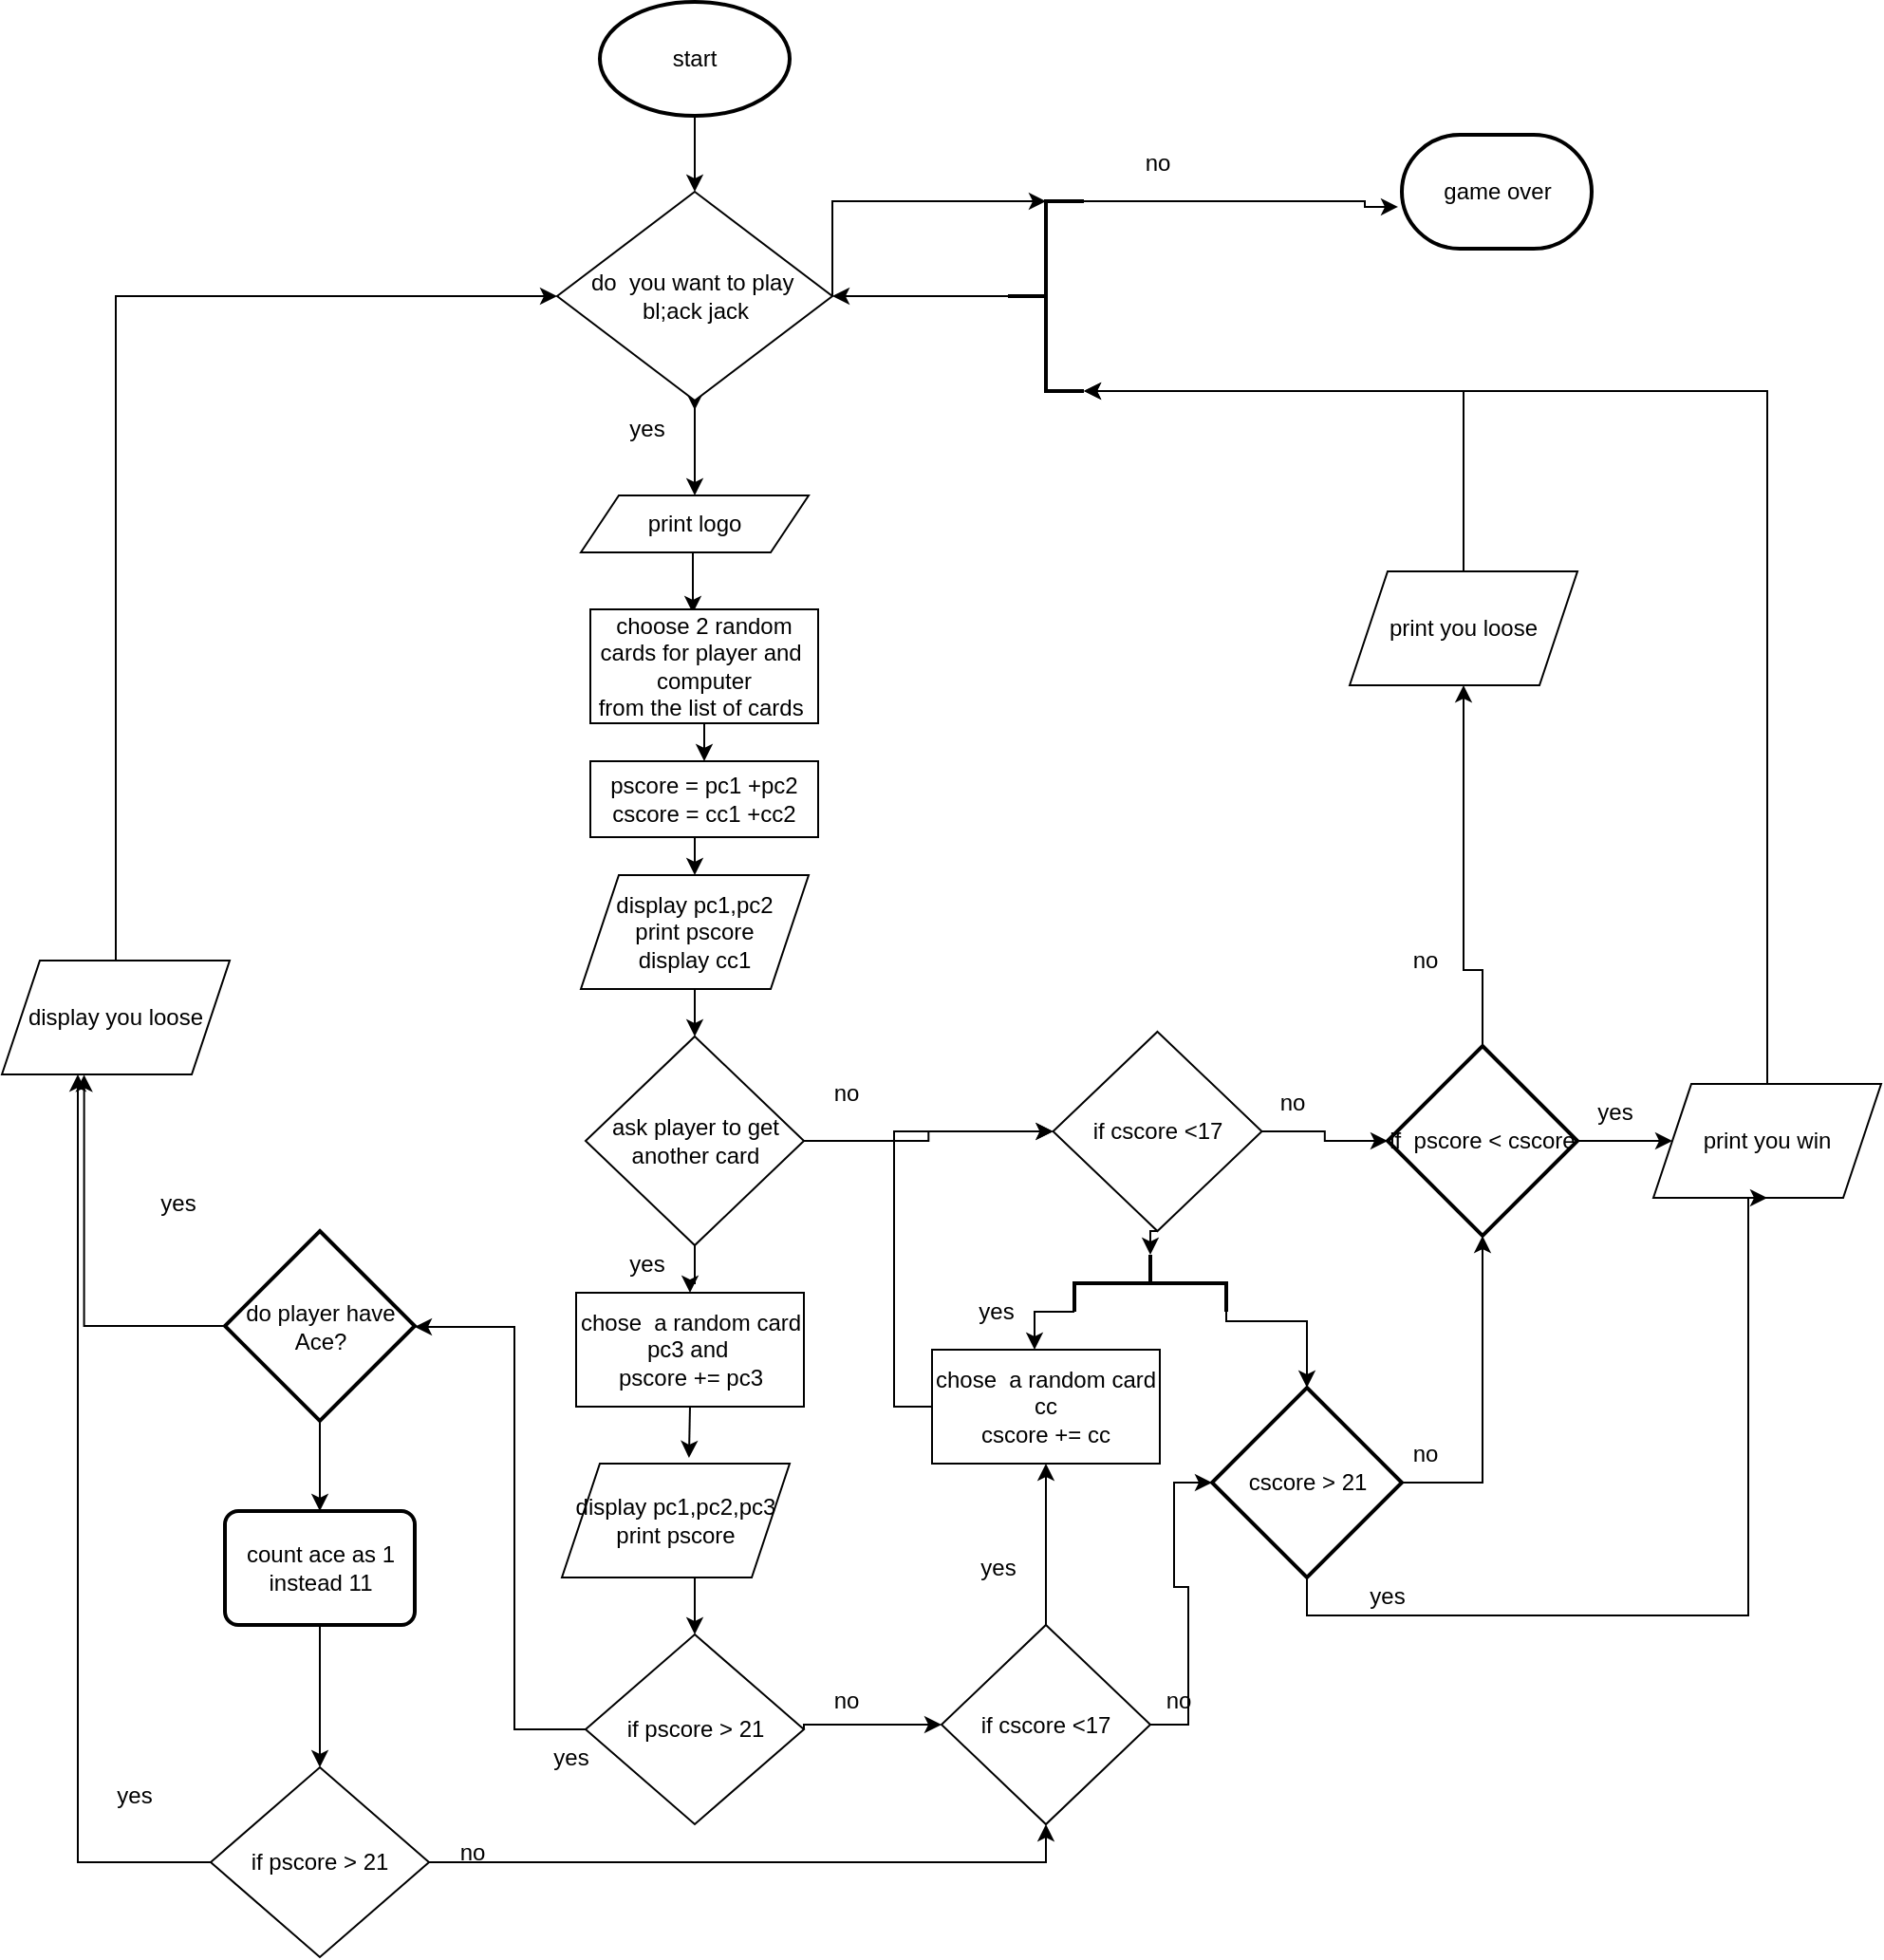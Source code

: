 <mxfile version="16.5.1" type="device"><diagram id="gMjcbbOvwy6ZNvXPglu4" name="Page-1"><mxGraphModel dx="1108" dy="853" grid="1" gridSize="10" guides="1" tooltips="1" connect="1" arrows="1" fold="1" page="1" pageScale="1" pageWidth="850" pageHeight="1100" math="0" shadow="0"><root><mxCell id="0"/><mxCell id="1" parent="0"/><mxCell id="al_bcj8Ot5jsso7Ou37q-3" style="edgeStyle=orthogonalEdgeStyle;rounded=0;orthogonalLoop=1;jettySize=auto;html=1;exitX=0.5;exitY=1;exitDx=0;exitDy=0;exitPerimeter=0;entryX=0.5;entryY=0;entryDx=0;entryDy=0;" parent="1" source="al_bcj8Ot5jsso7Ou37q-1" target="xNWnUozoNT_fp6yqKepe-1" edge="1"><mxGeometry relative="1" as="geometry"><mxPoint x="370" y="150" as="targetPoint"/></mxGeometry></mxCell><mxCell id="al_bcj8Ot5jsso7Ou37q-1" value="start" style="strokeWidth=2;html=1;shape=mxgraph.flowchart.start_1;whiteSpace=wrap;" parent="1" vertex="1"><mxGeometry x="325" y="50" width="100" height="60" as="geometry"/></mxCell><mxCell id="xNWnUozoNT_fp6yqKepe-4" style="edgeStyle=orthogonalEdgeStyle;rounded=0;orthogonalLoop=1;jettySize=auto;html=1;exitX=0.5;exitY=1;exitDx=0;exitDy=0;entryX=0;entryY=0.5;entryDx=0;entryDy=0;entryPerimeter=0;" parent="1" source="xNWnUozoNT_fp6yqKepe-1" edge="1"><mxGeometry relative="1" as="geometry"><mxPoint x="375" y="265" as="targetPoint"/></mxGeometry></mxCell><mxCell id="xNWnUozoNT_fp6yqKepe-7" style="edgeStyle=orthogonalEdgeStyle;rounded=0;orthogonalLoop=1;jettySize=auto;html=1;entryX=-0.02;entryY=0.633;entryDx=0;entryDy=0;entryPerimeter=0;exitX=1;exitY=0;exitDx=0;exitDy=0;exitPerimeter=0;" parent="1" source="h0ppv_CniVzNlzbwOUkV-24" target="xNWnUozoNT_fp6yqKepe-6" edge="1"><mxGeometry relative="1" as="geometry"><mxPoint x="630" y="140" as="sourcePoint"/><Array as="points"><mxPoint x="728" y="155"/></Array></mxGeometry></mxCell><mxCell id="xNWnUozoNT_fp6yqKepe-12" style="edgeStyle=orthogonalEdgeStyle;rounded=0;orthogonalLoop=1;jettySize=auto;html=1;exitX=0.5;exitY=1;exitDx=0;exitDy=0;" parent="1" source="xNWnUozoNT_fp6yqKepe-1" target="xNWnUozoNT_fp6yqKepe-11" edge="1"><mxGeometry relative="1" as="geometry"/></mxCell><mxCell id="h0ppv_CniVzNlzbwOUkV-28" style="edgeStyle=orthogonalEdgeStyle;rounded=0;orthogonalLoop=1;jettySize=auto;html=1;exitX=1;exitY=0.5;exitDx=0;exitDy=0;entryX=0.5;entryY=0;entryDx=0;entryDy=0;entryPerimeter=0;" edge="1" parent="1" source="xNWnUozoNT_fp6yqKepe-1" target="h0ppv_CniVzNlzbwOUkV-24"><mxGeometry relative="1" as="geometry"><Array as="points"><mxPoint x="448" y="155"/></Array></mxGeometry></mxCell><mxCell id="xNWnUozoNT_fp6yqKepe-1" value="do&amp;nbsp; you want to play&amp;nbsp;&lt;br&gt;bl;ack jack" style="rhombus;whiteSpace=wrap;html=1;" parent="1" vertex="1"><mxGeometry x="302.5" y="150" width="145" height="110" as="geometry"/></mxCell><mxCell id="xNWnUozoNT_fp6yqKepe-6" value="game over" style="strokeWidth=2;html=1;shape=mxgraph.flowchart.terminator;whiteSpace=wrap;" parent="1" vertex="1"><mxGeometry x="747.5" y="120" width="100" height="60" as="geometry"/></mxCell><mxCell id="xNWnUozoNT_fp6yqKepe-8" value="no" style="text;html=1;strokeColor=none;fillColor=none;align=center;verticalAlign=middle;whiteSpace=wrap;rounded=0;" parent="1" vertex="1"><mxGeometry x="590" y="120" width="57.5" height="30" as="geometry"/></mxCell><mxCell id="xNWnUozoNT_fp6yqKepe-9" value="yes" style="text;html=1;strokeColor=none;fillColor=none;align=center;verticalAlign=middle;whiteSpace=wrap;rounded=0;" parent="1" vertex="1"><mxGeometry x="320" y="260" width="60" height="30" as="geometry"/></mxCell><mxCell id="xNWnUozoNT_fp6yqKepe-14" style="edgeStyle=orthogonalEdgeStyle;rounded=0;orthogonalLoop=1;jettySize=auto;html=1;exitX=0.5;exitY=1;exitDx=0;exitDy=0;entryX=0.45;entryY=0.033;entryDx=0;entryDy=0;entryPerimeter=0;" parent="1" source="xNWnUozoNT_fp6yqKepe-11" target="xNWnUozoNT_fp6yqKepe-13" edge="1"><mxGeometry relative="1" as="geometry"/></mxCell><mxCell id="xNWnUozoNT_fp6yqKepe-11" value="print logo" style="shape=parallelogram;perimeter=parallelogramPerimeter;whiteSpace=wrap;html=1;fixedSize=1;" parent="1" vertex="1"><mxGeometry x="315" y="310" width="120" height="30" as="geometry"/></mxCell><mxCell id="xNWnUozoNT_fp6yqKepe-16" style="edgeStyle=orthogonalEdgeStyle;rounded=0;orthogonalLoop=1;jettySize=auto;html=1;exitX=0.5;exitY=1;exitDx=0;exitDy=0;entryX=0.5;entryY=0;entryDx=0;entryDy=0;" parent="1" source="xNWnUozoNT_fp6yqKepe-13" target="xNWnUozoNT_fp6yqKepe-15" edge="1"><mxGeometry relative="1" as="geometry"/></mxCell><mxCell id="xNWnUozoNT_fp6yqKepe-13" value="choose 2 random cards for player and&amp;nbsp;&lt;br&gt;computer&lt;br&gt;from the list of cards&amp;nbsp;" style="rounded=0;whiteSpace=wrap;html=1;" parent="1" vertex="1"><mxGeometry x="320" y="370" width="120" height="60" as="geometry"/></mxCell><mxCell id="xNWnUozoNT_fp6yqKepe-18" style="edgeStyle=orthogonalEdgeStyle;rounded=0;orthogonalLoop=1;jettySize=auto;html=1;exitX=0.5;exitY=1;exitDx=0;exitDy=0;entryX=0.5;entryY=0;entryDx=0;entryDy=0;" parent="1" source="xNWnUozoNT_fp6yqKepe-15" target="xNWnUozoNT_fp6yqKepe-17" edge="1"><mxGeometry relative="1" as="geometry"/></mxCell><mxCell id="xNWnUozoNT_fp6yqKepe-15" value="pscore = pc1 +pc2&lt;br&gt;cscore = cc1 +cc2" style="rounded=0;whiteSpace=wrap;html=1;" parent="1" vertex="1"><mxGeometry x="320" y="450" width="120" height="40" as="geometry"/></mxCell><mxCell id="h0ppv_CniVzNlzbwOUkV-1" style="edgeStyle=orthogonalEdgeStyle;rounded=0;orthogonalLoop=1;jettySize=auto;html=1;exitX=0.5;exitY=1;exitDx=0;exitDy=0;entryX=0.5;entryY=0;entryDx=0;entryDy=0;" edge="1" parent="1" source="xNWnUozoNT_fp6yqKepe-17" target="xNWnUozoNT_fp6yqKepe-19"><mxGeometry relative="1" as="geometry"/></mxCell><mxCell id="xNWnUozoNT_fp6yqKepe-17" value="display pc1,pc2&lt;br&gt;print pscore&lt;br&gt;display cc1" style="shape=parallelogram;perimeter=parallelogramPerimeter;whiteSpace=wrap;html=1;fixedSize=1;" parent="1" vertex="1"><mxGeometry x="315" y="510" width="120" height="60" as="geometry"/></mxCell><mxCell id="h0ppv_CniVzNlzbwOUkV-2" style="edgeStyle=orthogonalEdgeStyle;rounded=0;orthogonalLoop=1;jettySize=auto;html=1;exitX=1;exitY=0.5;exitDx=0;exitDy=0;entryX=0;entryY=0.5;entryDx=0;entryDy=0;" edge="1" parent="1" source="xNWnUozoNT_fp6yqKepe-19" target="h0ppv_CniVzNlzbwOUkV-17"><mxGeometry relative="1" as="geometry"><mxPoint x="500" y="645" as="targetPoint"/></mxGeometry></mxCell><mxCell id="h0ppv_CniVzNlzbwOUkV-3" style="edgeStyle=orthogonalEdgeStyle;rounded=0;orthogonalLoop=1;jettySize=auto;html=1;exitX=0.5;exitY=1;exitDx=0;exitDy=0;" edge="1" parent="1" source="xNWnUozoNT_fp6yqKepe-19" target="h0ppv_CniVzNlzbwOUkV-6"><mxGeometry relative="1" as="geometry"><mxPoint x="370" y="750" as="targetPoint"/></mxGeometry></mxCell><mxCell id="xNWnUozoNT_fp6yqKepe-19" value="ask player to get&lt;br&gt;another card" style="rhombus;whiteSpace=wrap;html=1;" parent="1" vertex="1"><mxGeometry x="317.5" y="595" width="115" height="110" as="geometry"/></mxCell><mxCell id="h0ppv_CniVzNlzbwOUkV-4" value="yes" style="text;html=1;strokeColor=none;fillColor=none;align=center;verticalAlign=middle;whiteSpace=wrap;rounded=0;" vertex="1" parent="1"><mxGeometry x="320" y="700" width="60" height="30" as="geometry"/></mxCell><mxCell id="h0ppv_CniVzNlzbwOUkV-5" value="no" style="text;html=1;strokeColor=none;fillColor=none;align=center;verticalAlign=middle;whiteSpace=wrap;rounded=0;" vertex="1" parent="1"><mxGeometry x="425" y="610" width="60" height="30" as="geometry"/></mxCell><mxCell id="h0ppv_CniVzNlzbwOUkV-8" style="edgeStyle=orthogonalEdgeStyle;rounded=0;orthogonalLoop=1;jettySize=auto;html=1;exitX=0.5;exitY=1;exitDx=0;exitDy=0;entryX=0.558;entryY=-0.05;entryDx=0;entryDy=0;entryPerimeter=0;" edge="1" parent="1" source="h0ppv_CniVzNlzbwOUkV-6" target="h0ppv_CniVzNlzbwOUkV-39"><mxGeometry relative="1" as="geometry"><mxPoint x="375" y="810" as="targetPoint"/></mxGeometry></mxCell><mxCell id="h0ppv_CniVzNlzbwOUkV-6" value="chose&amp;nbsp; a random card&lt;br&gt;pc3 and&amp;nbsp;&lt;br&gt;pscore += pc3" style="rounded=0;whiteSpace=wrap;html=1;" vertex="1" parent="1"><mxGeometry x="312.5" y="730" width="120" height="60" as="geometry"/></mxCell><mxCell id="h0ppv_CniVzNlzbwOUkV-9" style="edgeStyle=orthogonalEdgeStyle;rounded=0;orthogonalLoop=1;jettySize=auto;html=1;entryX=1;entryY=0.5;entryDx=0;entryDy=0;entryPerimeter=0;" edge="1" parent="1" source="h0ppv_CniVzNlzbwOUkV-7" target="h0ppv_CniVzNlzbwOUkV-62"><mxGeometry relative="1" as="geometry"><mxPoint x="373" y="960" as="targetPoint"/><Array as="points"><mxPoint x="280" y="960"/><mxPoint x="280" y="748"/><mxPoint x="228" y="748"/></Array></mxGeometry></mxCell><mxCell id="h0ppv_CniVzNlzbwOUkV-14" style="edgeStyle=orthogonalEdgeStyle;rounded=0;orthogonalLoop=1;jettySize=auto;html=1;exitX=1;exitY=0.5;exitDx=0;exitDy=0;entryX=0;entryY=0.5;entryDx=0;entryDy=0;" edge="1" parent="1" source="h0ppv_CniVzNlzbwOUkV-7" target="h0ppv_CniVzNlzbwOUkV-57"><mxGeometry relative="1" as="geometry"><mxPoint x="500" y="960" as="targetPoint"/><Array as="points"><mxPoint x="433" y="958"/></Array></mxGeometry></mxCell><mxCell id="h0ppv_CniVzNlzbwOUkV-7" value="if pscore &amp;gt; 21" style="rhombus;whiteSpace=wrap;html=1;" vertex="1" parent="1"><mxGeometry x="317.5" y="910" width="115" height="100" as="geometry"/></mxCell><mxCell id="h0ppv_CniVzNlzbwOUkV-10" value="yes" style="text;html=1;strokeColor=none;fillColor=none;align=center;verticalAlign=middle;whiteSpace=wrap;rounded=0;" vertex="1" parent="1"><mxGeometry x="280" y="960" width="60" height="30" as="geometry"/></mxCell><mxCell id="h0ppv_CniVzNlzbwOUkV-13" style="edgeStyle=orthogonalEdgeStyle;rounded=0;orthogonalLoop=1;jettySize=auto;html=1;exitX=0.5;exitY=0;exitDx=0;exitDy=0;entryX=0;entryY=0.5;entryDx=0;entryDy=0;" edge="1" parent="1" source="h0ppv_CniVzNlzbwOUkV-12" target="xNWnUozoNT_fp6yqKepe-1"><mxGeometry relative="1" as="geometry"><mxPoint x="190" y="200" as="targetPoint"/><Array as="points"><mxPoint x="70" y="205"/></Array></mxGeometry></mxCell><mxCell id="h0ppv_CniVzNlzbwOUkV-12" value="display you loose" style="shape=parallelogram;perimeter=parallelogramPerimeter;whiteSpace=wrap;html=1;fixedSize=1;" vertex="1" parent="1"><mxGeometry x="10" y="555" width="120" height="60" as="geometry"/></mxCell><mxCell id="h0ppv_CniVzNlzbwOUkV-15" value="no" style="text;html=1;strokeColor=none;fillColor=none;align=center;verticalAlign=middle;whiteSpace=wrap;rounded=0;" vertex="1" parent="1"><mxGeometry x="425" y="930" width="60" height="30" as="geometry"/></mxCell><mxCell id="h0ppv_CniVzNlzbwOUkV-18" style="edgeStyle=orthogonalEdgeStyle;rounded=0;orthogonalLoop=1;jettySize=auto;html=1;exitX=1;exitY=0.5;exitDx=0;exitDy=0;" edge="1" parent="1" source="h0ppv_CniVzNlzbwOUkV-17" target="h0ppv_CniVzNlzbwOUkV-21"><mxGeometry relative="1" as="geometry"><mxPoint x="660" y="645" as="targetPoint"/></mxGeometry></mxCell><mxCell id="h0ppv_CniVzNlzbwOUkV-44" style="edgeStyle=orthogonalEdgeStyle;rounded=0;orthogonalLoop=1;jettySize=auto;html=1;exitX=0.5;exitY=1;exitDx=0;exitDy=0;entryX=0;entryY=0.5;entryDx=0;entryDy=0;entryPerimeter=0;" edge="1" parent="1" source="h0ppv_CniVzNlzbwOUkV-17" target="h0ppv_CniVzNlzbwOUkV-41"><mxGeometry relative="1" as="geometry"/></mxCell><mxCell id="h0ppv_CniVzNlzbwOUkV-17" value="if cscore &amp;lt;17" style="rhombus;whiteSpace=wrap;html=1;" vertex="1" parent="1"><mxGeometry x="563.75" y="592.5" width="110" height="105" as="geometry"/></mxCell><mxCell id="h0ppv_CniVzNlzbwOUkV-19" value="no" style="text;html=1;strokeColor=none;fillColor=none;align=center;verticalAlign=middle;whiteSpace=wrap;rounded=0;" vertex="1" parent="1"><mxGeometry x="730" y="540" width="60" height="30" as="geometry"/></mxCell><mxCell id="h0ppv_CniVzNlzbwOUkV-22" style="edgeStyle=orthogonalEdgeStyle;rounded=0;orthogonalLoop=1;jettySize=auto;html=1;exitX=0.5;exitY=0;exitDx=0;exitDy=0;exitPerimeter=0;entryX=0.5;entryY=1;entryDx=0;entryDy=0;" edge="1" parent="1" source="h0ppv_CniVzNlzbwOUkV-21" target="h0ppv_CniVzNlzbwOUkV-23"><mxGeometry relative="1" as="geometry"><mxPoint x="810" y="645" as="targetPoint"/><Array as="points"><mxPoint x="790" y="560"/><mxPoint x="780" y="560"/></Array></mxGeometry></mxCell><mxCell id="h0ppv_CniVzNlzbwOUkV-32" style="edgeStyle=orthogonalEdgeStyle;rounded=0;orthogonalLoop=1;jettySize=auto;html=1;exitX=1;exitY=0.5;exitDx=0;exitDy=0;exitPerimeter=0;entryX=0;entryY=0.5;entryDx=0;entryDy=0;" edge="1" parent="1" source="h0ppv_CniVzNlzbwOUkV-21" target="h0ppv_CniVzNlzbwOUkV-31"><mxGeometry relative="1" as="geometry"><Array as="points"><mxPoint x="870" y="650"/><mxPoint x="870" y="650"/></Array></mxGeometry></mxCell><mxCell id="h0ppv_CniVzNlzbwOUkV-21" value="if&amp;nbsp; pscore &amp;lt; cscore" style="strokeWidth=2;html=1;shape=mxgraph.flowchart.decision;whiteSpace=wrap;" vertex="1" parent="1"><mxGeometry x="740" y="600" width="100" height="100" as="geometry"/></mxCell><mxCell id="h0ppv_CniVzNlzbwOUkV-29" style="edgeStyle=orthogonalEdgeStyle;rounded=0;orthogonalLoop=1;jettySize=auto;html=1;exitX=0.5;exitY=0;exitDx=0;exitDy=0;entryX=1;entryY=1;entryDx=0;entryDy=0;entryPerimeter=0;" edge="1" parent="1" source="h0ppv_CniVzNlzbwOUkV-23" target="h0ppv_CniVzNlzbwOUkV-24"><mxGeometry relative="1" as="geometry"><mxPoint x="830" y="280" as="targetPoint"/><Array as="points"><mxPoint x="780" y="255"/></Array></mxGeometry></mxCell><mxCell id="h0ppv_CniVzNlzbwOUkV-23" value="print you loose" style="shape=parallelogram;perimeter=parallelogramPerimeter;whiteSpace=wrap;html=1;fixedSize=1;" vertex="1" parent="1"><mxGeometry x="720" y="350" width="120" height="60" as="geometry"/></mxCell><mxCell id="h0ppv_CniVzNlzbwOUkV-30" style="edgeStyle=orthogonalEdgeStyle;rounded=0;orthogonalLoop=1;jettySize=auto;html=1;exitX=0;exitY=0.5;exitDx=0;exitDy=0;exitPerimeter=0;entryX=1;entryY=0.5;entryDx=0;entryDy=0;" edge="1" parent="1" source="h0ppv_CniVzNlzbwOUkV-24" target="xNWnUozoNT_fp6yqKepe-1"><mxGeometry relative="1" as="geometry"/></mxCell><mxCell id="h0ppv_CniVzNlzbwOUkV-24" value="" style="strokeWidth=2;html=1;shape=mxgraph.flowchart.annotation_2;align=left;labelPosition=right;pointerEvents=1;" vertex="1" parent="1"><mxGeometry x="540" y="155" width="40" height="100" as="geometry"/></mxCell><mxCell id="h0ppv_CniVzNlzbwOUkV-34" style="edgeStyle=orthogonalEdgeStyle;rounded=0;orthogonalLoop=1;jettySize=auto;html=1;exitX=0.5;exitY=0;exitDx=0;exitDy=0;entryX=1;entryY=1;entryDx=0;entryDy=0;entryPerimeter=0;" edge="1" parent="1" source="h0ppv_CniVzNlzbwOUkV-31" target="h0ppv_CniVzNlzbwOUkV-24"><mxGeometry relative="1" as="geometry"><mxPoint x="860" y="260" as="targetPoint"/><Array as="points"><mxPoint x="940" y="255"/></Array></mxGeometry></mxCell><mxCell id="h0ppv_CniVzNlzbwOUkV-31" value="print you win" style="shape=parallelogram;perimeter=parallelogramPerimeter;whiteSpace=wrap;html=1;fixedSize=1;" vertex="1" parent="1"><mxGeometry x="880" y="620" width="120" height="60" as="geometry"/></mxCell><mxCell id="h0ppv_CniVzNlzbwOUkV-33" value="yes" style="text;html=1;strokeColor=none;fillColor=none;align=center;verticalAlign=middle;whiteSpace=wrap;rounded=0;" vertex="1" parent="1"><mxGeometry x="830" y="620" width="60" height="30" as="geometry"/></mxCell><mxCell id="h0ppv_CniVzNlzbwOUkV-35" value="no" style="text;html=1;strokeColor=none;fillColor=none;align=center;verticalAlign=middle;whiteSpace=wrap;rounded=0;" vertex="1" parent="1"><mxGeometry x="660" y="615" width="60" height="30" as="geometry"/></mxCell><mxCell id="h0ppv_CniVzNlzbwOUkV-45" style="edgeStyle=orthogonalEdgeStyle;rounded=0;orthogonalLoop=1;jettySize=auto;html=1;exitX=0;exitY=0.5;exitDx=0;exitDy=0;entryX=0;entryY=0.5;entryDx=0;entryDy=0;" edge="1" parent="1" source="h0ppv_CniVzNlzbwOUkV-36" target="h0ppv_CniVzNlzbwOUkV-17"><mxGeometry relative="1" as="geometry"/></mxCell><mxCell id="h0ppv_CniVzNlzbwOUkV-36" value="chose&amp;nbsp; a random card&lt;br&gt;cc&lt;br&gt;cscore += cc" style="rounded=0;whiteSpace=wrap;html=1;" vertex="1" parent="1"><mxGeometry x="500" y="760" width="120" height="60" as="geometry"/></mxCell><mxCell id="h0ppv_CniVzNlzbwOUkV-43" style="edgeStyle=orthogonalEdgeStyle;rounded=0;orthogonalLoop=1;jettySize=auto;html=1;exitX=1;exitY=1;exitDx=0;exitDy=0;entryX=0.45;entryY=0;entryDx=0;entryDy=0;entryPerimeter=0;exitPerimeter=0;" edge="1" parent="1" source="h0ppv_CniVzNlzbwOUkV-41" target="h0ppv_CniVzNlzbwOUkV-36"><mxGeometry relative="1" as="geometry"/></mxCell><mxCell id="h0ppv_CniVzNlzbwOUkV-38" value="yes" style="text;html=1;strokeColor=none;fillColor=none;align=center;verticalAlign=middle;whiteSpace=wrap;rounded=0;" vertex="1" parent="1"><mxGeometry x="503.75" y="725" width="60" height="30" as="geometry"/></mxCell><mxCell id="h0ppv_CniVzNlzbwOUkV-40" style="edgeStyle=orthogonalEdgeStyle;rounded=0;orthogonalLoop=1;jettySize=auto;html=1;exitX=0.5;exitY=1;exitDx=0;exitDy=0;entryX=0.5;entryY=0;entryDx=0;entryDy=0;" edge="1" parent="1" source="h0ppv_CniVzNlzbwOUkV-39" target="h0ppv_CniVzNlzbwOUkV-7"><mxGeometry relative="1" as="geometry"/></mxCell><mxCell id="h0ppv_CniVzNlzbwOUkV-39" value="display pc1,pc2,pc3&lt;br&gt;print pscore" style="shape=parallelogram;perimeter=parallelogramPerimeter;whiteSpace=wrap;html=1;fixedSize=1;" vertex="1" parent="1"><mxGeometry x="305" y="820" width="120" height="60" as="geometry"/></mxCell><mxCell id="h0ppv_CniVzNlzbwOUkV-47" style="edgeStyle=orthogonalEdgeStyle;rounded=0;orthogonalLoop=1;jettySize=auto;html=1;exitX=1;exitY=0;exitDx=0;exitDy=0;exitPerimeter=0;entryX=0.5;entryY=0;entryDx=0;entryDy=0;entryPerimeter=0;" edge="1" parent="1" source="h0ppv_CniVzNlzbwOUkV-41" target="h0ppv_CniVzNlzbwOUkV-46"><mxGeometry relative="1" as="geometry"><Array as="points"><mxPoint x="655" y="745"/><mxPoint x="698" y="745"/></Array></mxGeometry></mxCell><mxCell id="h0ppv_CniVzNlzbwOUkV-41" value="" style="strokeWidth=2;html=1;shape=mxgraph.flowchart.annotation_2;align=left;labelPosition=right;pointerEvents=1;rotation=90;" vertex="1" parent="1"><mxGeometry x="600" y="685" width="30" height="80" as="geometry"/></mxCell><mxCell id="h0ppv_CniVzNlzbwOUkV-48" style="edgeStyle=orthogonalEdgeStyle;rounded=0;orthogonalLoop=1;jettySize=auto;html=1;entryX=0.5;entryY=1;entryDx=0;entryDy=0;exitX=0.5;exitY=1;exitDx=0;exitDy=0;exitPerimeter=0;" edge="1" parent="1" source="h0ppv_CniVzNlzbwOUkV-46" target="h0ppv_CniVzNlzbwOUkV-31"><mxGeometry relative="1" as="geometry"><mxPoint x="910" y="760" as="targetPoint"/><mxPoint x="750" y="875" as="sourcePoint"/><Array as="points"><mxPoint x="698" y="900"/><mxPoint x="930" y="900"/><mxPoint x="930" y="680"/></Array></mxGeometry></mxCell><mxCell id="h0ppv_CniVzNlzbwOUkV-54" style="edgeStyle=orthogonalEdgeStyle;rounded=0;orthogonalLoop=1;jettySize=auto;html=1;exitX=1;exitY=0.5;exitDx=0;exitDy=0;exitPerimeter=0;entryX=0;entryY=0.5;entryDx=0;entryDy=0;entryPerimeter=0;" edge="1" parent="1" source="h0ppv_CniVzNlzbwOUkV-46"><mxGeometry relative="1" as="geometry"><mxPoint x="710" y="840" as="targetPoint"/></mxGeometry></mxCell><mxCell id="h0ppv_CniVzNlzbwOUkV-46" value="cscore &amp;gt; 21" style="strokeWidth=2;html=1;shape=mxgraph.flowchart.decision;whiteSpace=wrap;" vertex="1" parent="1"><mxGeometry x="647.5" y="780" width="100" height="100" as="geometry"/></mxCell><mxCell id="h0ppv_CniVzNlzbwOUkV-49" value="yes" style="text;html=1;strokeColor=none;fillColor=none;align=center;verticalAlign=middle;whiteSpace=wrap;rounded=0;" vertex="1" parent="1"><mxGeometry x="710" y="875" width="60" height="30" as="geometry"/></mxCell><mxCell id="h0ppv_CniVzNlzbwOUkV-55" style="edgeStyle=orthogonalEdgeStyle;rounded=0;orthogonalLoop=1;jettySize=auto;html=1;exitX=1;exitY=0.5;exitDx=0;exitDy=0;exitPerimeter=0;entryX=0.5;entryY=1;entryDx=0;entryDy=0;entryPerimeter=0;" edge="1" parent="1" source="h0ppv_CniVzNlzbwOUkV-46" target="h0ppv_CniVzNlzbwOUkV-21"><mxGeometry relative="1" as="geometry"><mxPoint x="750" y="805" as="sourcePoint"/><Array as="points"><mxPoint x="790" y="830"/></Array></mxGeometry></mxCell><mxCell id="h0ppv_CniVzNlzbwOUkV-56" value="no" style="text;html=1;strokeColor=none;fillColor=none;align=center;verticalAlign=middle;whiteSpace=wrap;rounded=0;" vertex="1" parent="1"><mxGeometry x="730" y="800" width="60" height="30" as="geometry"/></mxCell><mxCell id="h0ppv_CniVzNlzbwOUkV-58" style="edgeStyle=orthogonalEdgeStyle;rounded=0;orthogonalLoop=1;jettySize=auto;html=1;exitX=0.5;exitY=0;exitDx=0;exitDy=0;entryX=0.5;entryY=1;entryDx=0;entryDy=0;" edge="1" parent="1" source="h0ppv_CniVzNlzbwOUkV-57" target="h0ppv_CniVzNlzbwOUkV-36"><mxGeometry relative="1" as="geometry"/></mxCell><mxCell id="h0ppv_CniVzNlzbwOUkV-60" style="edgeStyle=orthogonalEdgeStyle;rounded=0;orthogonalLoop=1;jettySize=auto;html=1;exitX=1;exitY=0.5;exitDx=0;exitDy=0;entryX=0;entryY=0.5;entryDx=0;entryDy=0;entryPerimeter=0;" edge="1" parent="1" source="h0ppv_CniVzNlzbwOUkV-57" target="h0ppv_CniVzNlzbwOUkV-46"><mxGeometry relative="1" as="geometry"/></mxCell><mxCell id="h0ppv_CniVzNlzbwOUkV-57" value="if cscore &amp;lt;17" style="rhombus;whiteSpace=wrap;html=1;" vertex="1" parent="1"><mxGeometry x="505" y="905" width="110" height="105" as="geometry"/></mxCell><mxCell id="h0ppv_CniVzNlzbwOUkV-59" value="yes" style="text;html=1;strokeColor=none;fillColor=none;align=center;verticalAlign=middle;whiteSpace=wrap;rounded=0;" vertex="1" parent="1"><mxGeometry x="505" y="860" width="60" height="30" as="geometry"/></mxCell><mxCell id="h0ppv_CniVzNlzbwOUkV-61" value="no" style="text;html=1;strokeColor=none;fillColor=none;align=center;verticalAlign=middle;whiteSpace=wrap;rounded=0;" vertex="1" parent="1"><mxGeometry x="600" y="930" width="60" height="30" as="geometry"/></mxCell><mxCell id="h0ppv_CniVzNlzbwOUkV-63" style="edgeStyle=orthogonalEdgeStyle;rounded=0;orthogonalLoop=1;jettySize=auto;html=1;exitX=0;exitY=0.5;exitDx=0;exitDy=0;exitPerimeter=0;entryX=0.361;entryY=1.003;entryDx=0;entryDy=0;entryPerimeter=0;" edge="1" parent="1" source="h0ppv_CniVzNlzbwOUkV-62" target="h0ppv_CniVzNlzbwOUkV-12"><mxGeometry relative="1" as="geometry"/></mxCell><mxCell id="h0ppv_CniVzNlzbwOUkV-67" style="edgeStyle=orthogonalEdgeStyle;rounded=0;orthogonalLoop=1;jettySize=auto;html=1;exitX=0.5;exitY=1;exitDx=0;exitDy=0;exitPerimeter=0;" edge="1" parent="1" source="h0ppv_CniVzNlzbwOUkV-62" target="h0ppv_CniVzNlzbwOUkV-66"><mxGeometry relative="1" as="geometry"/></mxCell><mxCell id="h0ppv_CniVzNlzbwOUkV-62" value="do player have&lt;br&gt;Ace?" style="strokeWidth=2;html=1;shape=mxgraph.flowchart.decision;whiteSpace=wrap;" vertex="1" parent="1"><mxGeometry x="127.5" y="697.5" width="100" height="100" as="geometry"/></mxCell><mxCell id="h0ppv_CniVzNlzbwOUkV-64" value="no" style="text;html=1;strokeColor=none;fillColor=none;align=center;verticalAlign=middle;whiteSpace=wrap;rounded=0;" vertex="1" parent="1"><mxGeometry x="227.5" y="1010" width="60" height="30" as="geometry"/></mxCell><mxCell id="h0ppv_CniVzNlzbwOUkV-70" style="edgeStyle=orthogonalEdgeStyle;rounded=0;orthogonalLoop=1;jettySize=auto;html=1;exitX=0.5;exitY=1;exitDx=0;exitDy=0;entryX=0.5;entryY=0;entryDx=0;entryDy=0;" edge="1" parent="1" source="h0ppv_CniVzNlzbwOUkV-66" target="h0ppv_CniVzNlzbwOUkV-71"><mxGeometry relative="1" as="geometry"><mxPoint x="190" y="770" as="targetPoint"/><Array as="points"/></mxGeometry></mxCell><mxCell id="h0ppv_CniVzNlzbwOUkV-66" value="count ace as 1 instead 11" style="rounded=1;whiteSpace=wrap;html=1;absoluteArcSize=1;arcSize=14;strokeWidth=2;" vertex="1" parent="1"><mxGeometry x="127.5" y="845" width="100" height="60" as="geometry"/></mxCell><mxCell id="h0ppv_CniVzNlzbwOUkV-68" value="yes" style="text;html=1;strokeColor=none;fillColor=none;align=center;verticalAlign=middle;whiteSpace=wrap;rounded=0;" vertex="1" parent="1"><mxGeometry x="50" y="980" width="60" height="30" as="geometry"/></mxCell><mxCell id="h0ppv_CniVzNlzbwOUkV-73" style="edgeStyle=orthogonalEdgeStyle;rounded=0;orthogonalLoop=1;jettySize=auto;html=1;exitX=0;exitY=0.5;exitDx=0;exitDy=0;" edge="1" parent="1" source="h0ppv_CniVzNlzbwOUkV-71"><mxGeometry relative="1" as="geometry"><mxPoint x="50" y="615" as="targetPoint"/><Array as="points"><mxPoint x="50" y="1030"/></Array></mxGeometry></mxCell><mxCell id="h0ppv_CniVzNlzbwOUkV-78" style="edgeStyle=orthogonalEdgeStyle;rounded=0;orthogonalLoop=1;jettySize=auto;html=1;exitX=1;exitY=0.5;exitDx=0;exitDy=0;entryX=0.5;entryY=1;entryDx=0;entryDy=0;" edge="1" parent="1" source="h0ppv_CniVzNlzbwOUkV-71" target="h0ppv_CniVzNlzbwOUkV-57"><mxGeometry relative="1" as="geometry"/></mxCell><mxCell id="h0ppv_CniVzNlzbwOUkV-71" value="if pscore &amp;gt; 21" style="rhombus;whiteSpace=wrap;html=1;" vertex="1" parent="1"><mxGeometry x="120" y="980" width="115" height="100" as="geometry"/></mxCell><mxCell id="h0ppv_CniVzNlzbwOUkV-74" value="yes" style="text;html=1;strokeColor=none;fillColor=none;align=center;verticalAlign=middle;whiteSpace=wrap;rounded=0;" vertex="1" parent="1"><mxGeometry x="72.5" y="667.5" width="60" height="30" as="geometry"/></mxCell></root></mxGraphModel></diagram></mxfile>